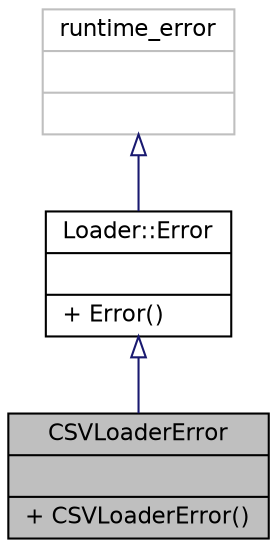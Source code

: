digraph "CSVLoaderError"
{
  edge [fontname="Helvetica",fontsize="11",labelfontname="Helvetica",labelfontsize="11"];
  node [fontname="Helvetica",fontsize="11",shape=record];
  Node1 [label="{CSVLoaderError\n||+ CSVLoaderError()\l}",height=0.2,width=0.4,color="black", fillcolor="grey75", style="filled" fontcolor="black"];
  Node2 -> Node1 [dir="back",color="midnightblue",fontsize="11",style="solid",arrowtail="onormal",fontname="Helvetica"];
  Node2 [label="{Loader::Error\n||+ Error()\l}",height=0.2,width=0.4,color="black", fillcolor="white", style="filled",URL="$class_loader_1_1_error.html"];
  Node3 -> Node2 [dir="back",color="midnightblue",fontsize="11",style="solid",arrowtail="onormal",fontname="Helvetica"];
  Node3 [label="{runtime_error\n||}",height=0.2,width=0.4,color="grey75", fillcolor="white", style="filled"];
}
